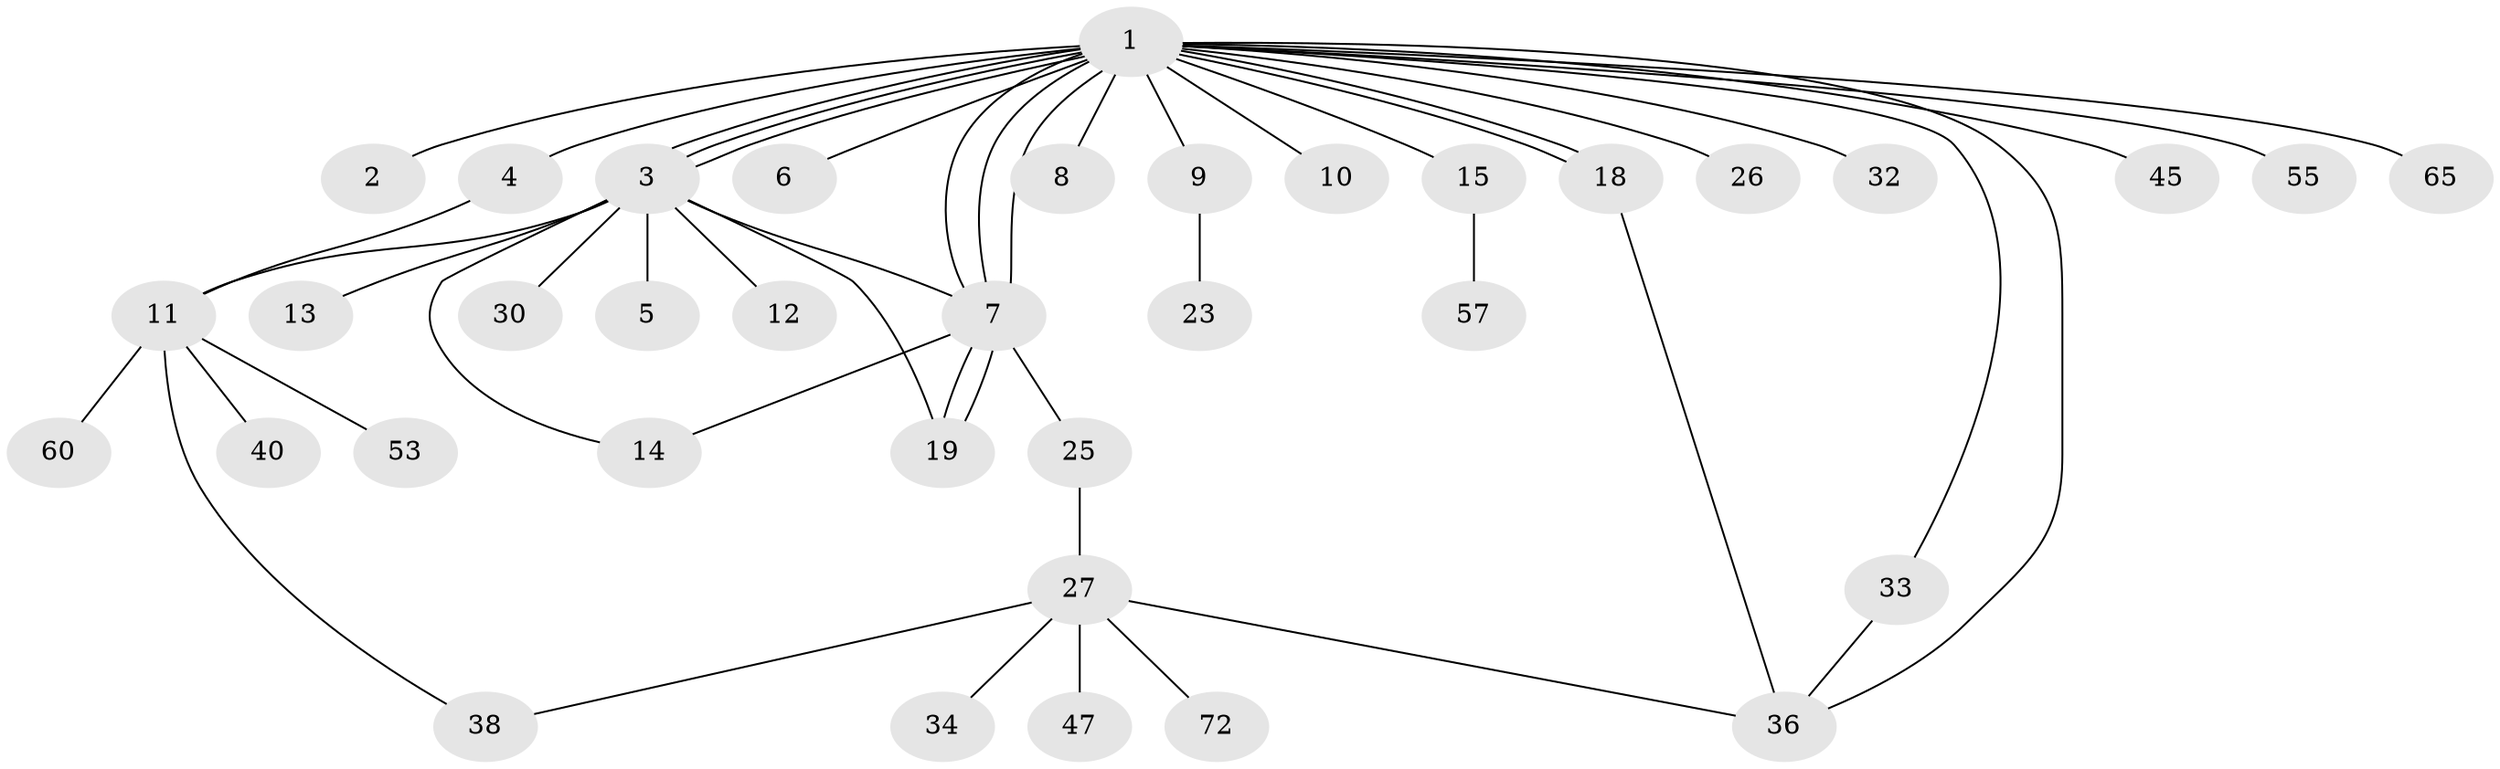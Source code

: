 // original degree distribution, {24: 0.0136986301369863, 1: 0.6027397260273972, 12: 0.0136986301369863, 5: 0.0410958904109589, 3: 0.0958904109589041, 9: 0.0136986301369863, 6: 0.0410958904109589, 2: 0.1506849315068493, 7: 0.0136986301369863, 4: 0.0136986301369863}
// Generated by graph-tools (version 1.1) at 2025/18/03/04/25 18:18:11]
// undirected, 36 vertices, 49 edges
graph export_dot {
graph [start="1"]
  node [color=gray90,style=filled];
  1;
  2;
  3 [super="+17+41+42+43"];
  4 [super="+70+73+28"];
  5;
  6 [super="+61+31"];
  7 [super="+22"];
  8;
  9 [super="+21"];
  10 [super="+54+39+46+29+16"];
  11;
  12;
  13;
  14 [super="+50+62+20+24"];
  15 [super="+52"];
  18;
  19;
  23;
  25;
  26 [super="+35"];
  27;
  30;
  32;
  33;
  34 [super="+56"];
  36 [super="+71+48+37"];
  38;
  40;
  45 [super="+69"];
  47;
  53;
  55;
  57;
  60;
  65;
  72;
  1 -- 2;
  1 -- 3 [weight=3];
  1 -- 3;
  1 -- 3;
  1 -- 4;
  1 -- 6;
  1 -- 7;
  1 -- 7;
  1 -- 7;
  1 -- 8;
  1 -- 9;
  1 -- 10;
  1 -- 15;
  1 -- 18;
  1 -- 18;
  1 -- 26;
  1 -- 32;
  1 -- 33;
  1 -- 45;
  1 -- 55;
  1 -- 65;
  1 -- 36;
  3 -- 5;
  3 -- 12;
  3 -- 13;
  3 -- 19;
  3 -- 14;
  3 -- 7;
  3 -- 11;
  3 -- 30;
  4 -- 11;
  7 -- 14;
  7 -- 19;
  7 -- 19;
  7 -- 25;
  9 -- 23;
  11 -- 38;
  11 -- 40;
  11 -- 53;
  11 -- 60;
  15 -- 57;
  18 -- 36;
  25 -- 27;
  27 -- 34;
  27 -- 38;
  27 -- 47;
  27 -- 72;
  27 -- 36;
  33 -- 36;
}
